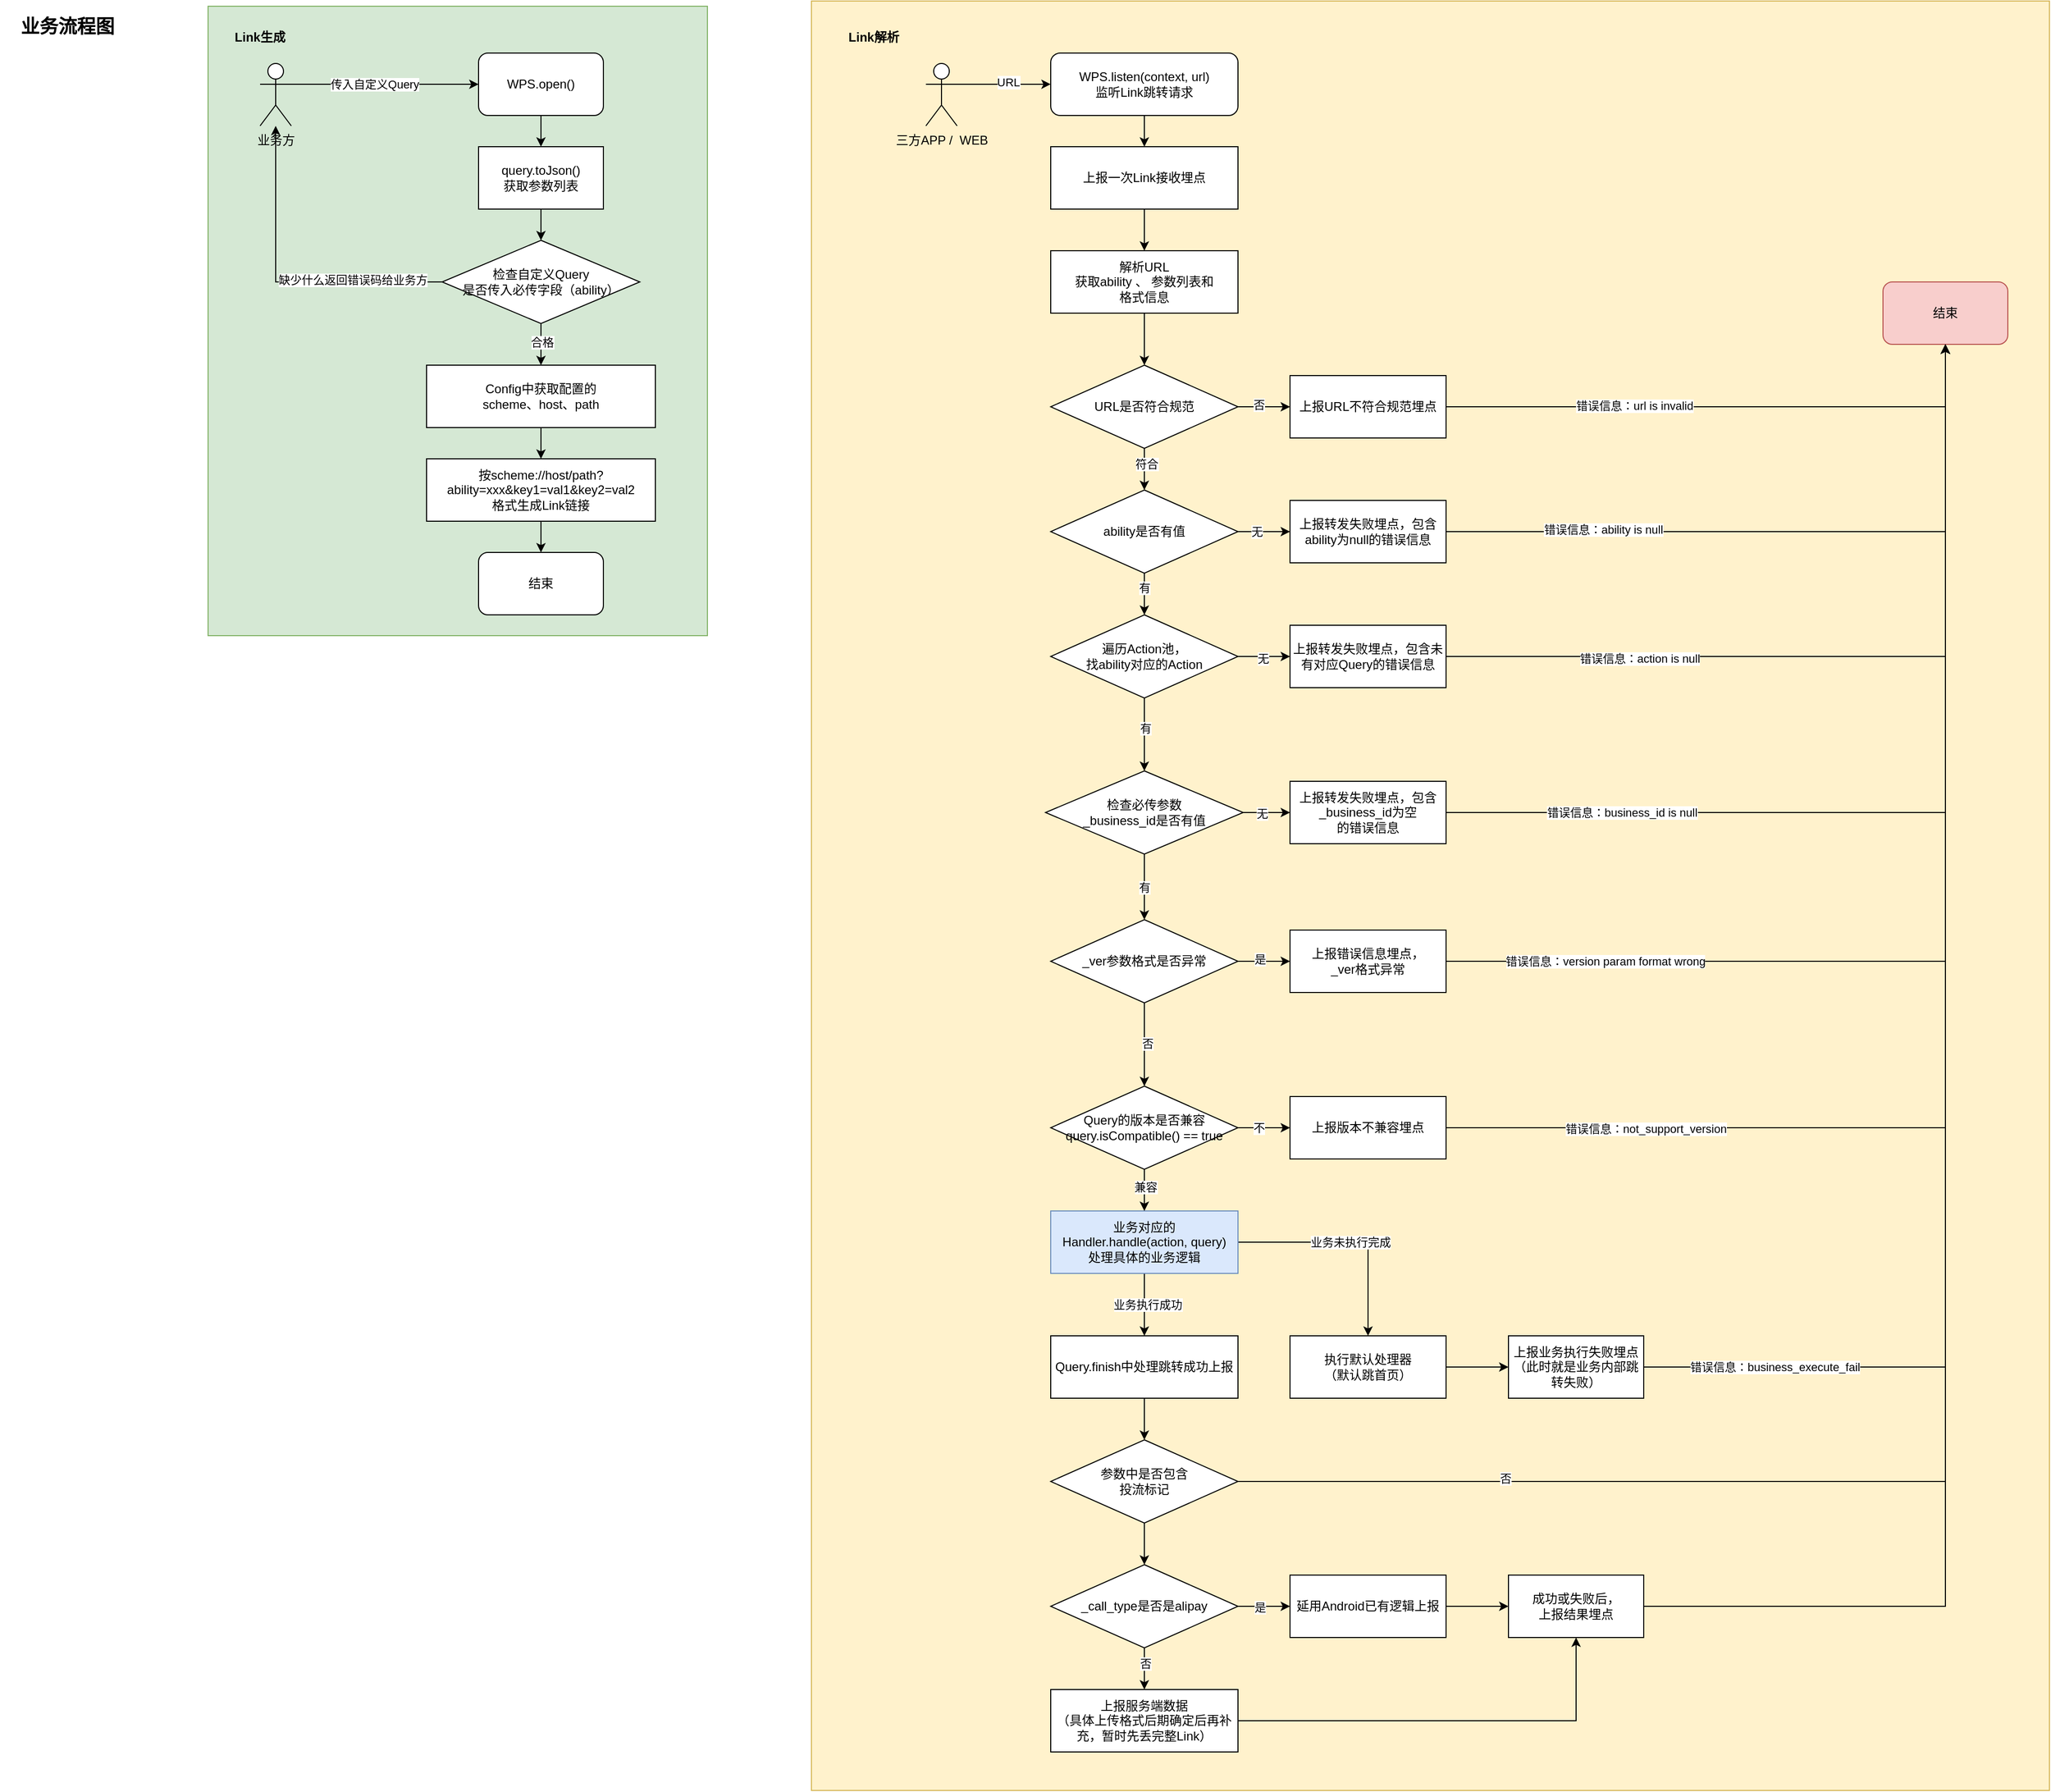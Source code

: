 <mxfile version="26.1.0">
  <diagram name="第 1 页" id="-CnVHADmg7WvFx3qluP-">
    <mxGraphModel dx="3434" dy="1384" grid="1" gridSize="10" guides="1" tooltips="1" connect="1" arrows="1" fold="1" page="1" pageScale="1" pageWidth="827" pageHeight="1169" math="0" shadow="0">
      <root>
        <mxCell id="0" />
        <mxCell id="1" parent="0" />
        <mxCell id="uptPnW_bPuyGfDzCPwBa-70" value="" style="rounded=0;whiteSpace=wrap;html=1;fillColor=#fff2cc;strokeColor=#d6b656;" vertex="1" parent="1">
          <mxGeometry x="470" y="40" width="1190" height="1720" as="geometry" />
        </mxCell>
        <mxCell id="uptPnW_bPuyGfDzCPwBa-23" value="" style="rounded=0;whiteSpace=wrap;html=1;fillColor=#d5e8d4;strokeColor=#82b366;" vertex="1" parent="1">
          <mxGeometry x="-110" y="45" width="480" height="605" as="geometry" />
        </mxCell>
        <mxCell id="uptPnW_bPuyGfDzCPwBa-1" value="&lt;b&gt;Link生成&lt;/b&gt;" style="text;html=1;align=center;verticalAlign=middle;whiteSpace=wrap;rounded=0;" vertex="1" parent="1">
          <mxGeometry x="-90" y="60" width="60" height="30" as="geometry" />
        </mxCell>
        <mxCell id="uptPnW_bPuyGfDzCPwBa-4" style="edgeStyle=orthogonalEdgeStyle;rounded=0;orthogonalLoop=1;jettySize=auto;html=1;exitX=1;exitY=0.333;exitDx=0;exitDy=0;exitPerimeter=0;entryX=0;entryY=0.5;entryDx=0;entryDy=0;" edge="1" parent="1" source="uptPnW_bPuyGfDzCPwBa-2" target="uptPnW_bPuyGfDzCPwBa-3">
          <mxGeometry relative="1" as="geometry" />
        </mxCell>
        <mxCell id="uptPnW_bPuyGfDzCPwBa-5" value="传入自定义Query" style="edgeLabel;html=1;align=center;verticalAlign=middle;resizable=0;points=[];" vertex="1" connectable="0" parent="uptPnW_bPuyGfDzCPwBa-4">
          <mxGeometry x="-0.111" relative="1" as="geometry">
            <mxPoint as="offset" />
          </mxGeometry>
        </mxCell>
        <mxCell id="uptPnW_bPuyGfDzCPwBa-2" value="业务方" style="shape=umlActor;verticalLabelPosition=bottom;verticalAlign=top;html=1;outlineConnect=0;" vertex="1" parent="1">
          <mxGeometry x="-60" y="100" width="30" height="60" as="geometry" />
        </mxCell>
        <mxCell id="uptPnW_bPuyGfDzCPwBa-7" style="edgeStyle=orthogonalEdgeStyle;rounded=0;orthogonalLoop=1;jettySize=auto;html=1;exitX=0.5;exitY=1;exitDx=0;exitDy=0;entryX=0.5;entryY=0;entryDx=0;entryDy=0;" edge="1" parent="1" source="uptPnW_bPuyGfDzCPwBa-3" target="uptPnW_bPuyGfDzCPwBa-6">
          <mxGeometry relative="1" as="geometry" />
        </mxCell>
        <mxCell id="uptPnW_bPuyGfDzCPwBa-3" value="WPS.open()" style="rounded=1;whiteSpace=wrap;html=1;" vertex="1" parent="1">
          <mxGeometry x="150" y="90" width="120" height="60" as="geometry" />
        </mxCell>
        <mxCell id="uptPnW_bPuyGfDzCPwBa-14" style="edgeStyle=orthogonalEdgeStyle;rounded=0;orthogonalLoop=1;jettySize=auto;html=1;exitX=0.5;exitY=1;exitDx=0;exitDy=0;entryX=0.5;entryY=0;entryDx=0;entryDy=0;" edge="1" parent="1" source="uptPnW_bPuyGfDzCPwBa-6" target="uptPnW_bPuyGfDzCPwBa-13">
          <mxGeometry relative="1" as="geometry" />
        </mxCell>
        <mxCell id="uptPnW_bPuyGfDzCPwBa-6" value="query.toJson()&lt;div&gt;获取参数列表&lt;/div&gt;" style="rounded=0;whiteSpace=wrap;html=1;" vertex="1" parent="1">
          <mxGeometry x="150" y="180" width="120" height="60" as="geometry" />
        </mxCell>
        <mxCell id="uptPnW_bPuyGfDzCPwBa-20" style="edgeStyle=orthogonalEdgeStyle;rounded=0;orthogonalLoop=1;jettySize=auto;html=1;exitX=0.5;exitY=1;exitDx=0;exitDy=0;entryX=0.5;entryY=0;entryDx=0;entryDy=0;" edge="1" parent="1" source="uptPnW_bPuyGfDzCPwBa-8" target="uptPnW_bPuyGfDzCPwBa-19">
          <mxGeometry relative="1" as="geometry" />
        </mxCell>
        <mxCell id="uptPnW_bPuyGfDzCPwBa-8" value="Config中获取配置的&lt;div&gt;scheme、host、path&lt;/div&gt;" style="rounded=0;whiteSpace=wrap;html=1;" vertex="1" parent="1">
          <mxGeometry x="100" y="390" width="220" height="60" as="geometry" />
        </mxCell>
        <mxCell id="uptPnW_bPuyGfDzCPwBa-15" style="edgeStyle=orthogonalEdgeStyle;rounded=0;orthogonalLoop=1;jettySize=auto;html=1;exitX=0.5;exitY=1;exitDx=0;exitDy=0;entryX=0.5;entryY=0;entryDx=0;entryDy=0;" edge="1" parent="1" source="uptPnW_bPuyGfDzCPwBa-13" target="uptPnW_bPuyGfDzCPwBa-8">
          <mxGeometry relative="1" as="geometry" />
        </mxCell>
        <mxCell id="uptPnW_bPuyGfDzCPwBa-16" value="合格" style="edgeLabel;html=1;align=center;verticalAlign=middle;resizable=0;points=[];" vertex="1" connectable="0" parent="uptPnW_bPuyGfDzCPwBa-15">
          <mxGeometry x="-0.133" y="1" relative="1" as="geometry">
            <mxPoint as="offset" />
          </mxGeometry>
        </mxCell>
        <mxCell id="uptPnW_bPuyGfDzCPwBa-17" style="edgeStyle=orthogonalEdgeStyle;rounded=0;orthogonalLoop=1;jettySize=auto;html=1;exitX=0;exitY=0.5;exitDx=0;exitDy=0;" edge="1" parent="1" source="uptPnW_bPuyGfDzCPwBa-13" target="uptPnW_bPuyGfDzCPwBa-2">
          <mxGeometry relative="1" as="geometry" />
        </mxCell>
        <mxCell id="uptPnW_bPuyGfDzCPwBa-18" value="缺少什么返回错误码给业务方" style="edgeLabel;html=1;align=center;verticalAlign=middle;resizable=0;points=[];" vertex="1" connectable="0" parent="uptPnW_bPuyGfDzCPwBa-17">
          <mxGeometry x="-0.445" y="-2" relative="1" as="geometry">
            <mxPoint as="offset" />
          </mxGeometry>
        </mxCell>
        <mxCell id="uptPnW_bPuyGfDzCPwBa-13" value="检查自定义Query&lt;div&gt;是否传入必传字段（ability）&lt;/div&gt;" style="rhombus;whiteSpace=wrap;html=1;" vertex="1" parent="1">
          <mxGeometry x="115" y="270" width="190" height="80" as="geometry" />
        </mxCell>
        <mxCell id="uptPnW_bPuyGfDzCPwBa-22" style="edgeStyle=orthogonalEdgeStyle;rounded=0;orthogonalLoop=1;jettySize=auto;html=1;exitX=0.5;exitY=1;exitDx=0;exitDy=0;entryX=0.5;entryY=0;entryDx=0;entryDy=0;" edge="1" parent="1" source="uptPnW_bPuyGfDzCPwBa-19" target="uptPnW_bPuyGfDzCPwBa-21">
          <mxGeometry relative="1" as="geometry" />
        </mxCell>
        <mxCell id="uptPnW_bPuyGfDzCPwBa-19" value="按scheme://host/path?ability=xxx&amp;amp;key1=val1&amp;amp;key2=val2&lt;div&gt;格式生成Link链接&lt;/div&gt;" style="rounded=0;whiteSpace=wrap;html=1;" vertex="1" parent="1">
          <mxGeometry x="100" y="480" width="220" height="60" as="geometry" />
        </mxCell>
        <mxCell id="uptPnW_bPuyGfDzCPwBa-21" value="结束" style="rounded=1;whiteSpace=wrap;html=1;" vertex="1" parent="1">
          <mxGeometry x="150" y="570" width="120" height="60" as="geometry" />
        </mxCell>
        <mxCell id="uptPnW_bPuyGfDzCPwBa-24" value="&lt;b&gt;Link解析&lt;/b&gt;" style="text;html=1;align=center;verticalAlign=middle;whiteSpace=wrap;rounded=0;" vertex="1" parent="1">
          <mxGeometry x="500" y="60" width="60" height="30" as="geometry" />
        </mxCell>
        <mxCell id="uptPnW_bPuyGfDzCPwBa-29" style="edgeStyle=orthogonalEdgeStyle;rounded=0;orthogonalLoop=1;jettySize=auto;html=1;exitX=1;exitY=0.333;exitDx=0;exitDy=0;exitPerimeter=0;" edge="1" parent="1" source="uptPnW_bPuyGfDzCPwBa-25" target="uptPnW_bPuyGfDzCPwBa-28">
          <mxGeometry relative="1" as="geometry" />
        </mxCell>
        <mxCell id="uptPnW_bPuyGfDzCPwBa-30" value="URL" style="edgeLabel;html=1;align=center;verticalAlign=middle;resizable=0;points=[];" vertex="1" connectable="0" parent="uptPnW_bPuyGfDzCPwBa-29">
          <mxGeometry x="0.086" y="2" relative="1" as="geometry">
            <mxPoint as="offset" />
          </mxGeometry>
        </mxCell>
        <mxCell id="uptPnW_bPuyGfDzCPwBa-25" value="三方APP /&amp;nbsp; WEB" style="shape=umlActor;verticalLabelPosition=bottom;verticalAlign=top;html=1;outlineConnect=0;" vertex="1" parent="1">
          <mxGeometry x="580" y="100" width="30" height="60" as="geometry" />
        </mxCell>
        <mxCell id="uptPnW_bPuyGfDzCPwBa-87" style="edgeStyle=orthogonalEdgeStyle;rounded=0;orthogonalLoop=1;jettySize=auto;html=1;exitX=0.5;exitY=1;exitDx=0;exitDy=0;entryX=0.5;entryY=0;entryDx=0;entryDy=0;" edge="1" parent="1" source="uptPnW_bPuyGfDzCPwBa-28" target="uptPnW_bPuyGfDzCPwBa-41">
          <mxGeometry relative="1" as="geometry" />
        </mxCell>
        <mxCell id="uptPnW_bPuyGfDzCPwBa-28" value="WPS.listen(context, url)&lt;div&gt;监听Link跳转请求&lt;/div&gt;" style="rounded=1;whiteSpace=wrap;html=1;" vertex="1" parent="1">
          <mxGeometry x="700" y="90" width="180" height="60" as="geometry" />
        </mxCell>
        <mxCell id="uptPnW_bPuyGfDzCPwBa-100" style="edgeStyle=orthogonalEdgeStyle;rounded=0;orthogonalLoop=1;jettySize=auto;html=1;exitX=0.5;exitY=1;exitDx=0;exitDy=0;entryX=0.5;entryY=0;entryDx=0;entryDy=0;" edge="1" parent="1" source="uptPnW_bPuyGfDzCPwBa-31" target="uptPnW_bPuyGfDzCPwBa-99">
          <mxGeometry relative="1" as="geometry" />
        </mxCell>
        <mxCell id="uptPnW_bPuyGfDzCPwBa-31" value="解析URL&lt;div&gt;获取ability 、 参数列表和&lt;/div&gt;&lt;div&gt;格式信息&lt;/div&gt;" style="rounded=0;whiteSpace=wrap;html=1;" vertex="1" parent="1">
          <mxGeometry x="700" y="280" width="180" height="60" as="geometry" />
        </mxCell>
        <mxCell id="uptPnW_bPuyGfDzCPwBa-43" style="edgeStyle=orthogonalEdgeStyle;rounded=0;orthogonalLoop=1;jettySize=auto;html=1;exitX=0.5;exitY=1;exitDx=0;exitDy=0;entryX=0.5;entryY=0;entryDx=0;entryDy=0;" edge="1" parent="1" source="uptPnW_bPuyGfDzCPwBa-41" target="uptPnW_bPuyGfDzCPwBa-31">
          <mxGeometry relative="1" as="geometry" />
        </mxCell>
        <mxCell id="uptPnW_bPuyGfDzCPwBa-41" value="上报一次Link接收埋点" style="rounded=0;whiteSpace=wrap;html=1;" vertex="1" parent="1">
          <mxGeometry x="700" y="180" width="180" height="60" as="geometry" />
        </mxCell>
        <mxCell id="uptPnW_bPuyGfDzCPwBa-46" style="edgeStyle=orthogonalEdgeStyle;rounded=0;orthogonalLoop=1;jettySize=auto;html=1;exitX=0.5;exitY=1;exitDx=0;exitDy=0;entryX=0.5;entryY=0;entryDx=0;entryDy=0;" edge="1" parent="1" source="uptPnW_bPuyGfDzCPwBa-44" target="uptPnW_bPuyGfDzCPwBa-53">
          <mxGeometry relative="1" as="geometry">
            <mxPoint x="815" y="630" as="targetPoint" />
          </mxGeometry>
        </mxCell>
        <mxCell id="uptPnW_bPuyGfDzCPwBa-47" value="有" style="edgeLabel;html=1;align=center;verticalAlign=middle;resizable=0;points=[];" vertex="1" connectable="0" parent="uptPnW_bPuyGfDzCPwBa-46">
          <mxGeometry x="-0.333" y="2" relative="1" as="geometry">
            <mxPoint x="-2" as="offset" />
          </mxGeometry>
        </mxCell>
        <mxCell id="uptPnW_bPuyGfDzCPwBa-49" style="edgeStyle=orthogonalEdgeStyle;rounded=0;orthogonalLoop=1;jettySize=auto;html=1;exitX=1;exitY=0.5;exitDx=0;exitDy=0;entryX=0;entryY=0.5;entryDx=0;entryDy=0;" edge="1" parent="1" source="uptPnW_bPuyGfDzCPwBa-44" target="uptPnW_bPuyGfDzCPwBa-48">
          <mxGeometry relative="1" as="geometry" />
        </mxCell>
        <mxCell id="uptPnW_bPuyGfDzCPwBa-52" value="无" style="edgeLabel;html=1;align=center;verticalAlign=middle;resizable=0;points=[];" vertex="1" connectable="0" parent="uptPnW_bPuyGfDzCPwBa-49">
          <mxGeometry x="-0.28" relative="1" as="geometry">
            <mxPoint as="offset" />
          </mxGeometry>
        </mxCell>
        <mxCell id="uptPnW_bPuyGfDzCPwBa-44" value="ability是否有值" style="rhombus;whiteSpace=wrap;html=1;" vertex="1" parent="1">
          <mxGeometry x="700" y="510" width="180" height="80" as="geometry" />
        </mxCell>
        <mxCell id="uptPnW_bPuyGfDzCPwBa-108" style="edgeStyle=orthogonalEdgeStyle;rounded=0;orthogonalLoop=1;jettySize=auto;html=1;exitX=1;exitY=0.5;exitDx=0;exitDy=0;entryX=0.5;entryY=1;entryDx=0;entryDy=0;" edge="1" parent="1" source="uptPnW_bPuyGfDzCPwBa-48" target="uptPnW_bPuyGfDzCPwBa-50">
          <mxGeometry relative="1" as="geometry" />
        </mxCell>
        <mxCell id="uptPnW_bPuyGfDzCPwBa-109" value="错误信息：ability is null" style="edgeLabel;html=1;align=center;verticalAlign=middle;resizable=0;points=[];" vertex="1" connectable="0" parent="uptPnW_bPuyGfDzCPwBa-108">
          <mxGeometry x="-0.543" y="2" relative="1" as="geometry">
            <mxPoint as="offset" />
          </mxGeometry>
        </mxCell>
        <mxCell id="uptPnW_bPuyGfDzCPwBa-48" value="上报转发失败埋点，包含ability为null的错误信息" style="rounded=0;whiteSpace=wrap;html=1;" vertex="1" parent="1">
          <mxGeometry x="930" y="520" width="150" height="60" as="geometry" />
        </mxCell>
        <mxCell id="uptPnW_bPuyGfDzCPwBa-50" value="结束" style="rounded=1;whiteSpace=wrap;html=1;fillColor=#f8cecc;strokeColor=#b85450;" vertex="1" parent="1">
          <mxGeometry x="1500" y="310" width="120" height="60" as="geometry" />
        </mxCell>
        <mxCell id="uptPnW_bPuyGfDzCPwBa-55" style="edgeStyle=orthogonalEdgeStyle;rounded=0;orthogonalLoop=1;jettySize=auto;html=1;exitX=1;exitY=0.5;exitDx=0;exitDy=0;entryX=0;entryY=0.5;entryDx=0;entryDy=0;" edge="1" parent="1" source="uptPnW_bPuyGfDzCPwBa-53" target="uptPnW_bPuyGfDzCPwBa-54">
          <mxGeometry relative="1" as="geometry" />
        </mxCell>
        <mxCell id="uptPnW_bPuyGfDzCPwBa-56" value="无" style="edgeLabel;html=1;align=center;verticalAlign=middle;resizable=0;points=[];" vertex="1" connectable="0" parent="uptPnW_bPuyGfDzCPwBa-55">
          <mxGeometry x="-0.04" y="-2" relative="1" as="geometry">
            <mxPoint as="offset" />
          </mxGeometry>
        </mxCell>
        <mxCell id="uptPnW_bPuyGfDzCPwBa-136" style="edgeStyle=orthogonalEdgeStyle;rounded=0;orthogonalLoop=1;jettySize=auto;html=1;exitX=0.5;exitY=1;exitDx=0;exitDy=0;entryX=0.5;entryY=0;entryDx=0;entryDy=0;" edge="1" parent="1" source="uptPnW_bPuyGfDzCPwBa-53" target="uptPnW_bPuyGfDzCPwBa-135">
          <mxGeometry relative="1" as="geometry" />
        </mxCell>
        <mxCell id="uptPnW_bPuyGfDzCPwBa-138" value="有" style="edgeLabel;html=1;align=center;verticalAlign=middle;resizable=0;points=[];" vertex="1" connectable="0" parent="uptPnW_bPuyGfDzCPwBa-136">
          <mxGeometry x="-0.171" y="1" relative="1" as="geometry">
            <mxPoint as="offset" />
          </mxGeometry>
        </mxCell>
        <mxCell id="uptPnW_bPuyGfDzCPwBa-53" value="遍历Action池，&lt;div&gt;找ability对应的Action&lt;/div&gt;" style="rhombus;whiteSpace=wrap;html=1;" vertex="1" parent="1">
          <mxGeometry x="700" y="630" width="180" height="80" as="geometry" />
        </mxCell>
        <mxCell id="uptPnW_bPuyGfDzCPwBa-57" style="edgeStyle=orthogonalEdgeStyle;rounded=0;orthogonalLoop=1;jettySize=auto;html=1;exitX=1;exitY=0.5;exitDx=0;exitDy=0;entryX=0.5;entryY=1;entryDx=0;entryDy=0;" edge="1" parent="1" source="uptPnW_bPuyGfDzCPwBa-54" target="uptPnW_bPuyGfDzCPwBa-50">
          <mxGeometry relative="1" as="geometry" />
        </mxCell>
        <mxCell id="uptPnW_bPuyGfDzCPwBa-98" value="错误信息：action is null" style="edgeLabel;html=1;align=center;verticalAlign=middle;resizable=0;points=[];" vertex="1" connectable="0" parent="uptPnW_bPuyGfDzCPwBa-57">
          <mxGeometry x="-0.525" y="-2" relative="1" as="geometry">
            <mxPoint as="offset" />
          </mxGeometry>
        </mxCell>
        <mxCell id="uptPnW_bPuyGfDzCPwBa-54" value="上报转发失败埋点，包含未有对应Query的错误信息" style="rounded=0;whiteSpace=wrap;html=1;" vertex="1" parent="1">
          <mxGeometry x="930" y="640" width="150" height="60" as="geometry" />
        </mxCell>
        <mxCell id="uptPnW_bPuyGfDzCPwBa-62" style="edgeStyle=orthogonalEdgeStyle;rounded=0;orthogonalLoop=1;jettySize=auto;html=1;exitX=0.5;exitY=1;exitDx=0;exitDy=0;entryX=0.5;entryY=0;entryDx=0;entryDy=0;" edge="1" parent="1" source="uptPnW_bPuyGfDzCPwBa-60" target="uptPnW_bPuyGfDzCPwBa-61">
          <mxGeometry relative="1" as="geometry" />
        </mxCell>
        <mxCell id="uptPnW_bPuyGfDzCPwBa-92" value="业务执行成功" style="edgeLabel;html=1;align=center;verticalAlign=middle;resizable=0;points=[];" vertex="1" connectable="0" parent="uptPnW_bPuyGfDzCPwBa-62">
          <mxGeometry y="3" relative="1" as="geometry">
            <mxPoint as="offset" />
          </mxGeometry>
        </mxCell>
        <mxCell id="uptPnW_bPuyGfDzCPwBa-89" style="edgeStyle=orthogonalEdgeStyle;rounded=0;orthogonalLoop=1;jettySize=auto;html=1;exitX=1;exitY=0.5;exitDx=0;exitDy=0;" edge="1" parent="1" source="uptPnW_bPuyGfDzCPwBa-60" target="uptPnW_bPuyGfDzCPwBa-88">
          <mxGeometry relative="1" as="geometry" />
        </mxCell>
        <mxCell id="uptPnW_bPuyGfDzCPwBa-90" value="业务未执行完成" style="edgeLabel;html=1;align=center;verticalAlign=middle;resizable=0;points=[];" vertex="1" connectable="0" parent="uptPnW_bPuyGfDzCPwBa-89">
          <mxGeometry relative="1" as="geometry">
            <mxPoint as="offset" />
          </mxGeometry>
        </mxCell>
        <mxCell id="uptPnW_bPuyGfDzCPwBa-60" value="业务对应的Handler.handle(action, query)&lt;div&gt;处理具体的业务逻辑&lt;/div&gt;" style="rounded=0;whiteSpace=wrap;html=1;fillColor=#dae8fc;strokeColor=#6c8ebf;" vertex="1" parent="1">
          <mxGeometry x="700" y="1203" width="180" height="60" as="geometry" />
        </mxCell>
        <mxCell id="uptPnW_bPuyGfDzCPwBa-64" style="edgeStyle=orthogonalEdgeStyle;rounded=0;orthogonalLoop=1;jettySize=auto;html=1;exitX=0.5;exitY=1;exitDx=0;exitDy=0;entryX=0.5;entryY=0;entryDx=0;entryDy=0;" edge="1" parent="1" source="uptPnW_bPuyGfDzCPwBa-61" target="uptPnW_bPuyGfDzCPwBa-63">
          <mxGeometry relative="1" as="geometry" />
        </mxCell>
        <mxCell id="uptPnW_bPuyGfDzCPwBa-61" value="Query.finish中处理跳转成功上报" style="rounded=0;whiteSpace=wrap;html=1;" vertex="1" parent="1">
          <mxGeometry x="700" y="1323" width="180" height="60" as="geometry" />
        </mxCell>
        <mxCell id="uptPnW_bPuyGfDzCPwBa-65" style="edgeStyle=orthogonalEdgeStyle;rounded=0;orthogonalLoop=1;jettySize=auto;html=1;exitX=1;exitY=0.5;exitDx=0;exitDy=0;entryX=0.5;entryY=1;entryDx=0;entryDy=0;" edge="1" parent="1" source="uptPnW_bPuyGfDzCPwBa-63" target="uptPnW_bPuyGfDzCPwBa-50">
          <mxGeometry relative="1" as="geometry">
            <mxPoint x="1390" y="590" as="targetPoint" />
          </mxGeometry>
        </mxCell>
        <mxCell id="uptPnW_bPuyGfDzCPwBa-66" value="否" style="edgeLabel;html=1;align=center;verticalAlign=middle;resizable=0;points=[];" vertex="1" connectable="0" parent="uptPnW_bPuyGfDzCPwBa-65">
          <mxGeometry x="-0.71" y="3" relative="1" as="geometry">
            <mxPoint as="offset" />
          </mxGeometry>
        </mxCell>
        <mxCell id="uptPnW_bPuyGfDzCPwBa-124" style="edgeStyle=orthogonalEdgeStyle;rounded=0;orthogonalLoop=1;jettySize=auto;html=1;exitX=0.5;exitY=1;exitDx=0;exitDy=0;entryX=0.5;entryY=0;entryDx=0;entryDy=0;" edge="1" parent="1" source="uptPnW_bPuyGfDzCPwBa-63" target="uptPnW_bPuyGfDzCPwBa-123">
          <mxGeometry relative="1" as="geometry" />
        </mxCell>
        <mxCell id="uptPnW_bPuyGfDzCPwBa-63" value="参数中是否包含&lt;div&gt;投流标记&lt;/div&gt;" style="rhombus;whiteSpace=wrap;html=1;" vertex="1" parent="1">
          <mxGeometry x="700" y="1423" width="180" height="80" as="geometry" />
        </mxCell>
        <mxCell id="uptPnW_bPuyGfDzCPwBa-133" style="edgeStyle=orthogonalEdgeStyle;rounded=0;orthogonalLoop=1;jettySize=auto;html=1;exitX=1;exitY=0.5;exitDx=0;exitDy=0;entryX=0.5;entryY=1;entryDx=0;entryDy=0;" edge="1" parent="1" source="uptPnW_bPuyGfDzCPwBa-67" target="uptPnW_bPuyGfDzCPwBa-131">
          <mxGeometry relative="1" as="geometry" />
        </mxCell>
        <mxCell id="uptPnW_bPuyGfDzCPwBa-67" value="上报服务端数据&lt;div&gt;（具体上传格式后期确定后再补充，暂时先丢完整Link）&lt;/div&gt;" style="rounded=0;whiteSpace=wrap;html=1;" vertex="1" parent="1">
          <mxGeometry x="700" y="1663" width="180" height="60" as="geometry" />
        </mxCell>
        <mxCell id="uptPnW_bPuyGfDzCPwBa-80" style="edgeStyle=orthogonalEdgeStyle;rounded=0;orthogonalLoop=1;jettySize=auto;html=1;exitX=0.5;exitY=1;exitDx=0;exitDy=0;entryX=0.5;entryY=0;entryDx=0;entryDy=0;" edge="1" parent="1" source="uptPnW_bPuyGfDzCPwBa-78" target="uptPnW_bPuyGfDzCPwBa-60">
          <mxGeometry relative="1" as="geometry" />
        </mxCell>
        <mxCell id="uptPnW_bPuyGfDzCPwBa-85" value="兼容" style="edgeLabel;html=1;align=center;verticalAlign=middle;resizable=0;points=[];" vertex="1" connectable="0" parent="uptPnW_bPuyGfDzCPwBa-80">
          <mxGeometry x="-0.15" y="1" relative="1" as="geometry">
            <mxPoint as="offset" />
          </mxGeometry>
        </mxCell>
        <mxCell id="uptPnW_bPuyGfDzCPwBa-83" style="edgeStyle=orthogonalEdgeStyle;rounded=0;orthogonalLoop=1;jettySize=auto;html=1;exitX=1;exitY=0.5;exitDx=0;exitDy=0;entryX=0;entryY=0.5;entryDx=0;entryDy=0;" edge="1" parent="1" source="uptPnW_bPuyGfDzCPwBa-78" target="uptPnW_bPuyGfDzCPwBa-82">
          <mxGeometry relative="1" as="geometry" />
        </mxCell>
        <mxCell id="uptPnW_bPuyGfDzCPwBa-84" value="不" style="edgeLabel;html=1;align=center;verticalAlign=middle;resizable=0;points=[];" vertex="1" connectable="0" parent="uptPnW_bPuyGfDzCPwBa-83">
          <mxGeometry x="-0.2" relative="1" as="geometry">
            <mxPoint as="offset" />
          </mxGeometry>
        </mxCell>
        <mxCell id="uptPnW_bPuyGfDzCPwBa-78" value="Query的版本是否兼容&lt;div&gt;query.isCompatible() == true&lt;/div&gt;" style="rhombus;whiteSpace=wrap;html=1;" vertex="1" parent="1">
          <mxGeometry x="700" y="1083" width="180" height="80" as="geometry" />
        </mxCell>
        <mxCell id="uptPnW_bPuyGfDzCPwBa-86" style="edgeStyle=orthogonalEdgeStyle;rounded=0;orthogonalLoop=1;jettySize=auto;html=1;exitX=1;exitY=0.5;exitDx=0;exitDy=0;entryX=0.5;entryY=1;entryDx=0;entryDy=0;" edge="1" parent="1" source="uptPnW_bPuyGfDzCPwBa-82" target="uptPnW_bPuyGfDzCPwBa-50">
          <mxGeometry relative="1" as="geometry">
            <mxPoint x="1390" y="580" as="targetPoint" />
          </mxGeometry>
        </mxCell>
        <mxCell id="uptPnW_bPuyGfDzCPwBa-110" value="错误信息：not_support_version" style="edgeLabel;html=1;align=center;verticalAlign=middle;resizable=0;points=[];" vertex="1" connectable="0" parent="uptPnW_bPuyGfDzCPwBa-86">
          <mxGeometry x="-0.689" y="-1" relative="1" as="geometry">
            <mxPoint as="offset" />
          </mxGeometry>
        </mxCell>
        <mxCell id="uptPnW_bPuyGfDzCPwBa-82" value="上报版本不兼容埋点" style="rounded=0;whiteSpace=wrap;html=1;" vertex="1" parent="1">
          <mxGeometry x="930" y="1093" width="150" height="60" as="geometry" />
        </mxCell>
        <mxCell id="uptPnW_bPuyGfDzCPwBa-95" style="edgeStyle=orthogonalEdgeStyle;rounded=0;orthogonalLoop=1;jettySize=auto;html=1;exitX=1;exitY=0.5;exitDx=0;exitDy=0;entryX=0;entryY=0.5;entryDx=0;entryDy=0;" edge="1" parent="1" source="uptPnW_bPuyGfDzCPwBa-88" target="uptPnW_bPuyGfDzCPwBa-94">
          <mxGeometry relative="1" as="geometry" />
        </mxCell>
        <mxCell id="uptPnW_bPuyGfDzCPwBa-88" value="执行默认处理器&lt;div&gt;（默认跳首页）&lt;/div&gt;" style="rounded=0;whiteSpace=wrap;html=1;" vertex="1" parent="1">
          <mxGeometry x="930" y="1323" width="150" height="60" as="geometry" />
        </mxCell>
        <mxCell id="uptPnW_bPuyGfDzCPwBa-96" style="edgeStyle=orthogonalEdgeStyle;rounded=0;orthogonalLoop=1;jettySize=auto;html=1;exitX=1;exitY=0.5;exitDx=0;exitDy=0;entryX=0.5;entryY=1;entryDx=0;entryDy=0;" edge="1" parent="1" source="uptPnW_bPuyGfDzCPwBa-94" target="uptPnW_bPuyGfDzCPwBa-50">
          <mxGeometry relative="1" as="geometry" />
        </mxCell>
        <mxCell id="uptPnW_bPuyGfDzCPwBa-122" value="错误信息：business_execute_fail" style="edgeLabel;html=1;align=center;verticalAlign=middle;resizable=0;points=[];" vertex="1" connectable="0" parent="uptPnW_bPuyGfDzCPwBa-96">
          <mxGeometry x="-0.802" relative="1" as="geometry">
            <mxPoint as="offset" />
          </mxGeometry>
        </mxCell>
        <mxCell id="uptPnW_bPuyGfDzCPwBa-94" value="上报业务执行失败埋点&lt;div&gt;（此时就是业务内部跳转失败）&lt;/div&gt;" style="rounded=0;whiteSpace=wrap;html=1;" vertex="1" parent="1">
          <mxGeometry x="1140" y="1323" width="130" height="60" as="geometry" />
        </mxCell>
        <mxCell id="uptPnW_bPuyGfDzCPwBa-101" style="edgeStyle=orthogonalEdgeStyle;rounded=0;orthogonalLoop=1;jettySize=auto;html=1;exitX=0.5;exitY=1;exitDx=0;exitDy=0;entryX=0.5;entryY=0;entryDx=0;entryDy=0;" edge="1" parent="1" source="uptPnW_bPuyGfDzCPwBa-99" target="uptPnW_bPuyGfDzCPwBa-44">
          <mxGeometry relative="1" as="geometry" />
        </mxCell>
        <mxCell id="uptPnW_bPuyGfDzCPwBa-102" value="符合" style="edgeLabel;html=1;align=center;verticalAlign=middle;resizable=0;points=[];" vertex="1" connectable="0" parent="uptPnW_bPuyGfDzCPwBa-101">
          <mxGeometry x="-0.25" y="2" relative="1" as="geometry">
            <mxPoint as="offset" />
          </mxGeometry>
        </mxCell>
        <mxCell id="uptPnW_bPuyGfDzCPwBa-104" style="edgeStyle=orthogonalEdgeStyle;rounded=0;orthogonalLoop=1;jettySize=auto;html=1;exitX=1;exitY=0.5;exitDx=0;exitDy=0;entryX=0;entryY=0.5;entryDx=0;entryDy=0;" edge="1" parent="1" source="uptPnW_bPuyGfDzCPwBa-99" target="uptPnW_bPuyGfDzCPwBa-103">
          <mxGeometry relative="1" as="geometry" />
        </mxCell>
        <mxCell id="uptPnW_bPuyGfDzCPwBa-105" value="否" style="edgeLabel;html=1;align=center;verticalAlign=middle;resizable=0;points=[];" vertex="1" connectable="0" parent="uptPnW_bPuyGfDzCPwBa-104">
          <mxGeometry x="-0.2" y="2" relative="1" as="geometry">
            <mxPoint as="offset" />
          </mxGeometry>
        </mxCell>
        <mxCell id="uptPnW_bPuyGfDzCPwBa-99" value="URL是否符合规范" style="rhombus;whiteSpace=wrap;html=1;" vertex="1" parent="1">
          <mxGeometry x="700" y="390" width="180" height="80" as="geometry" />
        </mxCell>
        <mxCell id="uptPnW_bPuyGfDzCPwBa-106" style="edgeStyle=orthogonalEdgeStyle;rounded=0;orthogonalLoop=1;jettySize=auto;html=1;exitX=1;exitY=0.5;exitDx=0;exitDy=0;entryX=0.5;entryY=1;entryDx=0;entryDy=0;" edge="1" parent="1" source="uptPnW_bPuyGfDzCPwBa-103" target="uptPnW_bPuyGfDzCPwBa-50">
          <mxGeometry relative="1" as="geometry" />
        </mxCell>
        <mxCell id="uptPnW_bPuyGfDzCPwBa-107" value="错误信息：url is invalid" style="edgeLabel;html=1;align=center;verticalAlign=middle;resizable=0;points=[];" vertex="1" connectable="0" parent="uptPnW_bPuyGfDzCPwBa-106">
          <mxGeometry x="-0.33" y="1" relative="1" as="geometry">
            <mxPoint as="offset" />
          </mxGeometry>
        </mxCell>
        <mxCell id="uptPnW_bPuyGfDzCPwBa-103" value="上报URL不符合规范埋点" style="rounded=0;whiteSpace=wrap;html=1;" vertex="1" parent="1">
          <mxGeometry x="930" y="400" width="150" height="60" as="geometry" />
        </mxCell>
        <mxCell id="uptPnW_bPuyGfDzCPwBa-113" style="edgeStyle=orthogonalEdgeStyle;rounded=0;orthogonalLoop=1;jettySize=auto;html=1;exitX=0.5;exitY=1;exitDx=0;exitDy=0;entryX=0.5;entryY=0;entryDx=0;entryDy=0;" edge="1" parent="1" source="uptPnW_bPuyGfDzCPwBa-111" target="uptPnW_bPuyGfDzCPwBa-78">
          <mxGeometry relative="1" as="geometry" />
        </mxCell>
        <mxCell id="uptPnW_bPuyGfDzCPwBa-115" value="否" style="edgeLabel;html=1;align=center;verticalAlign=middle;resizable=0;points=[];" vertex="1" connectable="0" parent="uptPnW_bPuyGfDzCPwBa-113">
          <mxGeometry x="-0.025" y="3" relative="1" as="geometry">
            <mxPoint as="offset" />
          </mxGeometry>
        </mxCell>
        <mxCell id="uptPnW_bPuyGfDzCPwBa-117" style="edgeStyle=orthogonalEdgeStyle;rounded=0;orthogonalLoop=1;jettySize=auto;html=1;exitX=1;exitY=0.5;exitDx=0;exitDy=0;entryX=0;entryY=0.5;entryDx=0;entryDy=0;" edge="1" parent="1" source="uptPnW_bPuyGfDzCPwBa-111" target="uptPnW_bPuyGfDzCPwBa-116">
          <mxGeometry relative="1" as="geometry" />
        </mxCell>
        <mxCell id="uptPnW_bPuyGfDzCPwBa-118" value="是" style="edgeLabel;html=1;align=center;verticalAlign=middle;resizable=0;points=[];" vertex="1" connectable="0" parent="uptPnW_bPuyGfDzCPwBa-117">
          <mxGeometry x="-0.16" y="2" relative="1" as="geometry">
            <mxPoint as="offset" />
          </mxGeometry>
        </mxCell>
        <mxCell id="uptPnW_bPuyGfDzCPwBa-111" value="_ver参数格式是否异常" style="rhombus;whiteSpace=wrap;html=1;" vertex="1" parent="1">
          <mxGeometry x="700" y="923" width="180" height="80" as="geometry" />
        </mxCell>
        <mxCell id="uptPnW_bPuyGfDzCPwBa-119" style="edgeStyle=orthogonalEdgeStyle;rounded=0;orthogonalLoop=1;jettySize=auto;html=1;exitX=1;exitY=0.5;exitDx=0;exitDy=0;entryX=0.5;entryY=1;entryDx=0;entryDy=0;" edge="1" parent="1" source="uptPnW_bPuyGfDzCPwBa-116" target="uptPnW_bPuyGfDzCPwBa-50">
          <mxGeometry relative="1" as="geometry" />
        </mxCell>
        <mxCell id="uptPnW_bPuyGfDzCPwBa-120" value="错误信息：version param format wrong" style="edgeLabel;html=1;align=center;verticalAlign=middle;resizable=0;points=[];" vertex="1" connectable="0" parent="uptPnW_bPuyGfDzCPwBa-119">
          <mxGeometry x="-0.715" relative="1" as="geometry">
            <mxPoint as="offset" />
          </mxGeometry>
        </mxCell>
        <mxCell id="uptPnW_bPuyGfDzCPwBa-116" value="上报错误信息埋点，&lt;div&gt;_ver格式异常&lt;/div&gt;" style="rounded=0;whiteSpace=wrap;html=1;" vertex="1" parent="1">
          <mxGeometry x="930" y="933" width="150" height="60" as="geometry" />
        </mxCell>
        <mxCell id="uptPnW_bPuyGfDzCPwBa-125" style="edgeStyle=orthogonalEdgeStyle;rounded=0;orthogonalLoop=1;jettySize=auto;html=1;exitX=0.5;exitY=1;exitDx=0;exitDy=0;entryX=0.5;entryY=0;entryDx=0;entryDy=0;" edge="1" parent="1" source="uptPnW_bPuyGfDzCPwBa-123" target="uptPnW_bPuyGfDzCPwBa-67">
          <mxGeometry relative="1" as="geometry" />
        </mxCell>
        <mxCell id="uptPnW_bPuyGfDzCPwBa-129" value="否" style="edgeLabel;html=1;align=center;verticalAlign=middle;resizable=0;points=[];" vertex="1" connectable="0" parent="uptPnW_bPuyGfDzCPwBa-125">
          <mxGeometry x="-0.25" y="1" relative="1" as="geometry">
            <mxPoint as="offset" />
          </mxGeometry>
        </mxCell>
        <mxCell id="uptPnW_bPuyGfDzCPwBa-127" style="edgeStyle=orthogonalEdgeStyle;rounded=0;orthogonalLoop=1;jettySize=auto;html=1;exitX=1;exitY=0.5;exitDx=0;exitDy=0;entryX=0;entryY=0.5;entryDx=0;entryDy=0;" edge="1" parent="1" source="uptPnW_bPuyGfDzCPwBa-123" target="uptPnW_bPuyGfDzCPwBa-126">
          <mxGeometry relative="1" as="geometry" />
        </mxCell>
        <mxCell id="uptPnW_bPuyGfDzCPwBa-128" value="是" style="edgeLabel;html=1;align=center;verticalAlign=middle;resizable=0;points=[];" vertex="1" connectable="0" parent="uptPnW_bPuyGfDzCPwBa-127">
          <mxGeometry x="-0.16" y="-1" relative="1" as="geometry">
            <mxPoint as="offset" />
          </mxGeometry>
        </mxCell>
        <mxCell id="uptPnW_bPuyGfDzCPwBa-123" value="_call_type是否是alipay" style="rhombus;whiteSpace=wrap;html=1;" vertex="1" parent="1">
          <mxGeometry x="700" y="1543" width="180" height="80" as="geometry" />
        </mxCell>
        <mxCell id="uptPnW_bPuyGfDzCPwBa-132" style="edgeStyle=orthogonalEdgeStyle;rounded=0;orthogonalLoop=1;jettySize=auto;html=1;exitX=1;exitY=0.5;exitDx=0;exitDy=0;entryX=0;entryY=0.5;entryDx=0;entryDy=0;" edge="1" parent="1" source="uptPnW_bPuyGfDzCPwBa-126" target="uptPnW_bPuyGfDzCPwBa-131">
          <mxGeometry relative="1" as="geometry" />
        </mxCell>
        <mxCell id="uptPnW_bPuyGfDzCPwBa-126" value="延用Android已有逻辑上报" style="rounded=0;whiteSpace=wrap;html=1;" vertex="1" parent="1">
          <mxGeometry x="930" y="1553" width="150" height="60" as="geometry" />
        </mxCell>
        <mxCell id="uptPnW_bPuyGfDzCPwBa-134" style="edgeStyle=orthogonalEdgeStyle;rounded=0;orthogonalLoop=1;jettySize=auto;html=1;exitX=1;exitY=0.5;exitDx=0;exitDy=0;entryX=0.5;entryY=1;entryDx=0;entryDy=0;" edge="1" parent="1" source="uptPnW_bPuyGfDzCPwBa-131" target="uptPnW_bPuyGfDzCPwBa-50">
          <mxGeometry relative="1" as="geometry" />
        </mxCell>
        <mxCell id="uptPnW_bPuyGfDzCPwBa-131" value="成功或失败后，&lt;div&gt;上报结果埋点&lt;/div&gt;" style="rounded=0;whiteSpace=wrap;html=1;" vertex="1" parent="1">
          <mxGeometry x="1140" y="1553" width="130" height="60" as="geometry" />
        </mxCell>
        <mxCell id="uptPnW_bPuyGfDzCPwBa-137" style="edgeStyle=orthogonalEdgeStyle;rounded=0;orthogonalLoop=1;jettySize=auto;html=1;exitX=0.5;exitY=1;exitDx=0;exitDy=0;entryX=0.5;entryY=0;entryDx=0;entryDy=0;" edge="1" parent="1" source="uptPnW_bPuyGfDzCPwBa-135" target="uptPnW_bPuyGfDzCPwBa-111">
          <mxGeometry relative="1" as="geometry" />
        </mxCell>
        <mxCell id="uptPnW_bPuyGfDzCPwBa-139" value="有" style="edgeLabel;html=1;align=center;verticalAlign=middle;resizable=0;points=[];" vertex="1" connectable="0" parent="uptPnW_bPuyGfDzCPwBa-137">
          <mxGeometry x="0.016" relative="1" as="geometry">
            <mxPoint as="offset" />
          </mxGeometry>
        </mxCell>
        <mxCell id="uptPnW_bPuyGfDzCPwBa-141" style="edgeStyle=orthogonalEdgeStyle;rounded=0;orthogonalLoop=1;jettySize=auto;html=1;exitX=1;exitY=0.5;exitDx=0;exitDy=0;entryX=0;entryY=0.5;entryDx=0;entryDy=0;" edge="1" parent="1" source="uptPnW_bPuyGfDzCPwBa-135" target="uptPnW_bPuyGfDzCPwBa-140">
          <mxGeometry relative="1" as="geometry" />
        </mxCell>
        <mxCell id="uptPnW_bPuyGfDzCPwBa-142" value="无" style="edgeLabel;html=1;align=center;verticalAlign=middle;resizable=0;points=[];" vertex="1" connectable="0" parent="uptPnW_bPuyGfDzCPwBa-141">
          <mxGeometry x="-0.2" y="-1" relative="1" as="geometry">
            <mxPoint as="offset" />
          </mxGeometry>
        </mxCell>
        <mxCell id="uptPnW_bPuyGfDzCPwBa-135" value="检查必传参数&lt;div&gt;_business_id是否有值&lt;/div&gt;" style="rhombus;whiteSpace=wrap;html=1;" vertex="1" parent="1">
          <mxGeometry x="695" y="780" width="190" height="80" as="geometry" />
        </mxCell>
        <mxCell id="uptPnW_bPuyGfDzCPwBa-143" style="edgeStyle=orthogonalEdgeStyle;rounded=0;orthogonalLoop=1;jettySize=auto;html=1;exitX=1;exitY=0.5;exitDx=0;exitDy=0;entryX=0.5;entryY=1;entryDx=0;entryDy=0;" edge="1" parent="1" source="uptPnW_bPuyGfDzCPwBa-140" target="uptPnW_bPuyGfDzCPwBa-50">
          <mxGeometry relative="1" as="geometry" />
        </mxCell>
        <mxCell id="uptPnW_bPuyGfDzCPwBa-144" value="错误信息：business_id is null" style="edgeLabel;html=1;align=center;verticalAlign=middle;resizable=0;points=[];" vertex="1" connectable="0" parent="uptPnW_bPuyGfDzCPwBa-143">
          <mxGeometry x="-0.637" relative="1" as="geometry">
            <mxPoint as="offset" />
          </mxGeometry>
        </mxCell>
        <mxCell id="uptPnW_bPuyGfDzCPwBa-140" value="上报转发失败埋点，包含_business_id为空&lt;div&gt;的错误信息&lt;/div&gt;" style="rounded=0;whiteSpace=wrap;html=1;" vertex="1" parent="1">
          <mxGeometry x="930" y="790" width="150" height="60" as="geometry" />
        </mxCell>
        <mxCell id="uptPnW_bPuyGfDzCPwBa-145" value="&lt;font style=&quot;font-size: 18px;&quot;&gt;&lt;b&gt;业务流程图&lt;/b&gt;&lt;/font&gt;" style="text;html=1;align=center;verticalAlign=middle;whiteSpace=wrap;rounded=0;" vertex="1" parent="1">
          <mxGeometry x="-310" y="50" width="130" height="30" as="geometry" />
        </mxCell>
      </root>
    </mxGraphModel>
  </diagram>
</mxfile>
